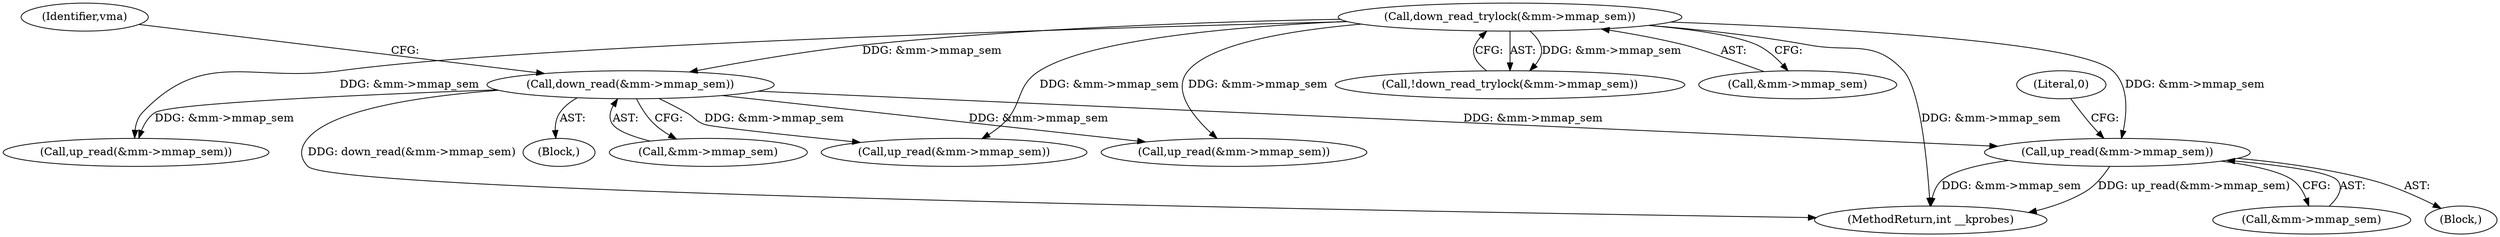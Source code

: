 digraph "0_linux_a8b0ca17b80e92faab46ee7179ba9e99ccb61233_20@API" {
"1000463" [label="(Call,up_read(&mm->mmap_sem))"];
"1000240" [label="(Call,down_read(&mm->mmap_sem))"];
"1000223" [label="(Call,down_read_trylock(&mm->mmap_sem))"];
"1000463" [label="(Call,up_read(&mm->mmap_sem))"];
"1000554" [label="(MethodReturn,int __kprobes)"];
"1000228" [label="(Block,)"];
"1000469" [label="(Literal,0)"];
"1000499" [label="(Call,up_read(&mm->mmap_sem))"];
"1000471" [label="(Call,up_read(&mm->mmap_sem))"];
"1000125" [label="(Block,)"];
"1000223" [label="(Call,down_read_trylock(&mm->mmap_sem))"];
"1000241" [label="(Call,&mm->mmap_sem)"];
"1000246" [label="(Identifier,vma)"];
"1000222" [label="(Call,!down_read_trylock(&mm->mmap_sem))"];
"1000224" [label="(Call,&mm->mmap_sem)"];
"1000240" [label="(Call,down_read(&mm->mmap_sem))"];
"1000514" [label="(Call,up_read(&mm->mmap_sem))"];
"1000464" [label="(Call,&mm->mmap_sem)"];
"1000463" -> "1000125"  [label="AST: "];
"1000463" -> "1000464"  [label="CFG: "];
"1000464" -> "1000463"  [label="AST: "];
"1000469" -> "1000463"  [label="CFG: "];
"1000463" -> "1000554"  [label="DDG: up_read(&mm->mmap_sem)"];
"1000463" -> "1000554"  [label="DDG: &mm->mmap_sem"];
"1000240" -> "1000463"  [label="DDG: &mm->mmap_sem"];
"1000223" -> "1000463"  [label="DDG: &mm->mmap_sem"];
"1000240" -> "1000228"  [label="AST: "];
"1000240" -> "1000241"  [label="CFG: "];
"1000241" -> "1000240"  [label="AST: "];
"1000246" -> "1000240"  [label="CFG: "];
"1000240" -> "1000554"  [label="DDG: down_read(&mm->mmap_sem)"];
"1000223" -> "1000240"  [label="DDG: &mm->mmap_sem"];
"1000240" -> "1000471"  [label="DDG: &mm->mmap_sem"];
"1000240" -> "1000499"  [label="DDG: &mm->mmap_sem"];
"1000240" -> "1000514"  [label="DDG: &mm->mmap_sem"];
"1000223" -> "1000222"  [label="AST: "];
"1000223" -> "1000224"  [label="CFG: "];
"1000224" -> "1000223"  [label="AST: "];
"1000222" -> "1000223"  [label="CFG: "];
"1000223" -> "1000554"  [label="DDG: &mm->mmap_sem"];
"1000223" -> "1000222"  [label="DDG: &mm->mmap_sem"];
"1000223" -> "1000471"  [label="DDG: &mm->mmap_sem"];
"1000223" -> "1000499"  [label="DDG: &mm->mmap_sem"];
"1000223" -> "1000514"  [label="DDG: &mm->mmap_sem"];
}
